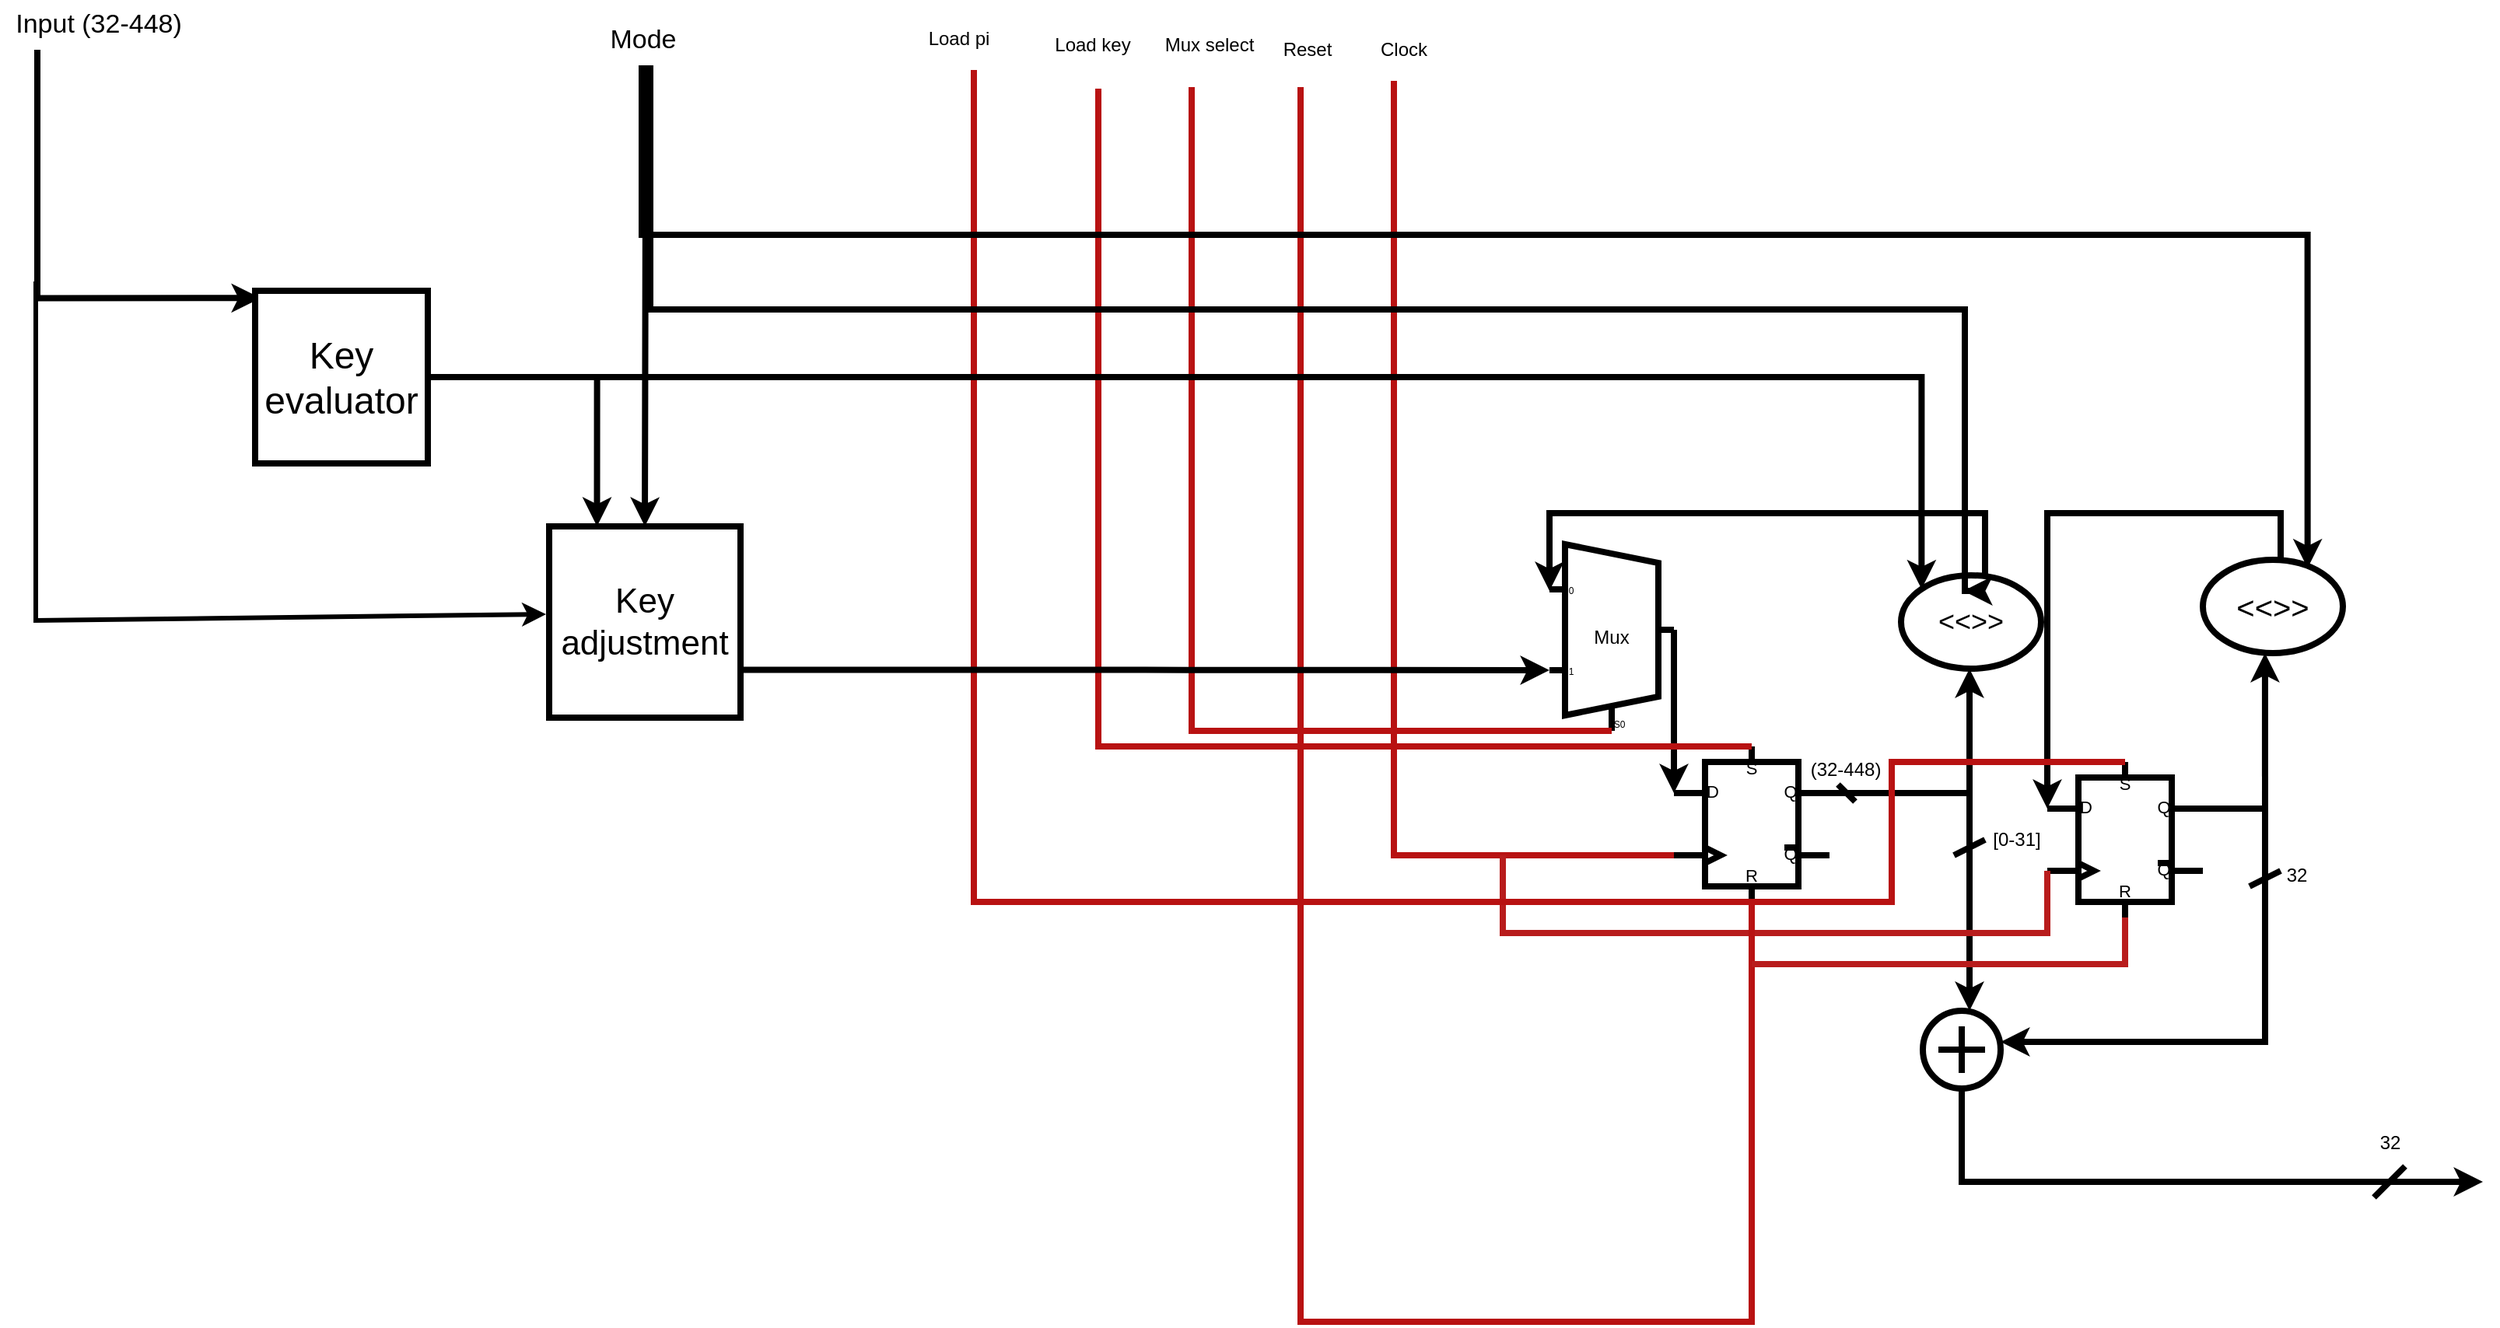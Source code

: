 <mxfile version="21.6.8" type="device">
  <diagram name="Page-1" id="WRriyqhT1n6u-8s6MjRx">
    <mxGraphModel dx="3260" dy="2040" grid="0" gridSize="10" guides="1" tooltips="1" connect="1" arrows="1" fold="1" page="1" pageScale="1" pageWidth="850" pageHeight="1100" math="0" shadow="0">
      <root>
        <mxCell id="0" />
        <mxCell id="1" parent="0" />
        <mxCell id="KVi1A-0pBlL_18ghfJJr-3" value="" style="verticalLabelPosition=bottom;shadow=0;dashed=0;align=center;html=1;verticalAlign=top;shape=mxgraph.electrical.logic_gates.d_type_rs_flip-flop;strokeWidth=4;" parent="1" vertex="1">
          <mxGeometry x="180" y="210" width="100" height="100" as="geometry" />
        </mxCell>
        <mxCell id="KVi1A-0pBlL_18ghfJJr-4" value="" style="verticalLabelPosition=bottom;shadow=0;dashed=0;align=center;html=1;verticalAlign=top;shape=mxgraph.electrical.logic_gates.d_type_rs_flip-flop;strokeWidth=4;" parent="1" vertex="1">
          <mxGeometry x="420" y="220" width="100" height="100" as="geometry" />
        </mxCell>
        <mxCell id="KVi1A-0pBlL_18ghfJJr-5" value="Mux" style="shadow=0;dashed=0;align=center;html=1;strokeWidth=4;shape=mxgraph.electrical.abstract.mux2;whiteSpace=wrap;" parent="1" vertex="1">
          <mxGeometry x="100" y="80" width="80" height="120" as="geometry" />
        </mxCell>
        <mxCell id="KVi1A-0pBlL_18ghfJJr-7" value="&amp;lt;&amp;lt;&amp;gt;&amp;gt;" style="ellipse;whiteSpace=wrap;html=1;strokeWidth=4;fontSize=18;" parent="1" vertex="1">
          <mxGeometry x="326" y="100" width="90" height="60" as="geometry" />
        </mxCell>
        <mxCell id="KVi1A-0pBlL_18ghfJJr-8" value="&lt;span style=&quot;font-size: 20px;&quot;&gt;&amp;lt;&amp;lt;&amp;gt;&amp;gt;&lt;/span&gt;" style="ellipse;whiteSpace=wrap;html=1;strokeWidth=4;fontSize=20;" parent="1" vertex="1">
          <mxGeometry x="520" y="90" width="90" height="60" as="geometry" />
        </mxCell>
        <mxCell id="KVi1A-0pBlL_18ghfJJr-9" value="" style="verticalLabelPosition=bottom;shadow=0;dashed=0;align=center;html=1;verticalAlign=top;shape=mxgraph.electrical.abstract.summation_point;strokeWidth=4;" parent="1" vertex="1">
          <mxGeometry x="340" y="380" width="50" height="50" as="geometry" />
        </mxCell>
        <mxCell id="KVi1A-0pBlL_18ghfJJr-10" value="" style="endArrow=classic;html=1;rounded=0;entryX=0.6;entryY=0;entryDx=0;entryDy=0;entryPerimeter=0;startArrow=dash;startFill=0;strokeWidth=4;" parent="1" target="KVi1A-0pBlL_18ghfJJr-9" edge="1">
          <mxGeometry width="50" height="50" relative="1" as="geometry">
            <mxPoint x="280" y="240" as="sourcePoint" />
            <mxPoint x="350" y="370" as="targetPoint" />
            <Array as="points">
              <mxPoint x="370" y="240" />
            </Array>
          </mxGeometry>
        </mxCell>
        <mxCell id="KVi1A-0pBlL_18ghfJJr-11" value="" style="endArrow=classic;html=1;rounded=0;entryX=1;entryY=0.4;entryDx=0;entryDy=0;entryPerimeter=0;strokeWidth=4;" parent="1" target="KVi1A-0pBlL_18ghfJJr-9" edge="1">
          <mxGeometry width="50" height="50" relative="1" as="geometry">
            <mxPoint x="520" y="250" as="sourcePoint" />
            <mxPoint x="570" y="200" as="targetPoint" />
            <Array as="points">
              <mxPoint x="560" y="250" />
              <mxPoint x="560" y="400" />
            </Array>
          </mxGeometry>
        </mxCell>
        <mxCell id="KVi1A-0pBlL_18ghfJJr-13" value="" style="endArrow=classic;html=1;rounded=0;strokeWidth=4;" parent="1" edge="1">
          <mxGeometry width="50" height="50" relative="1" as="geometry">
            <mxPoint x="370" y="240" as="sourcePoint" />
            <mxPoint x="370" y="160" as="targetPoint" />
          </mxGeometry>
        </mxCell>
        <mxCell id="KVi1A-0pBlL_18ghfJJr-14" value="" style="endArrow=classic;html=1;rounded=0;entryX=0.444;entryY=1;entryDx=0;entryDy=0;entryPerimeter=0;strokeWidth=4;" parent="1" target="KVi1A-0pBlL_18ghfJJr-8" edge="1">
          <mxGeometry width="50" height="50" relative="1" as="geometry">
            <mxPoint x="560" y="250" as="sourcePoint" />
            <mxPoint x="610" y="200" as="targetPoint" />
          </mxGeometry>
        </mxCell>
        <mxCell id="KVi1A-0pBlL_18ghfJJr-15" value="" style="endArrow=classic;html=1;rounded=0;entryX=0;entryY=0.25;entryDx=0;entryDy=0;entryPerimeter=0;strokeWidth=4;" parent="1" target="KVi1A-0pBlL_18ghfJJr-5" edge="1">
          <mxGeometry width="50" height="50" relative="1" as="geometry">
            <mxPoint x="380" y="100" as="sourcePoint" />
            <mxPoint x="430" y="50" as="targetPoint" />
            <Array as="points">
              <mxPoint x="380" y="60" />
              <mxPoint x="100" y="60" />
            </Array>
          </mxGeometry>
        </mxCell>
        <mxCell id="KVi1A-0pBlL_18ghfJJr-18" value="" style="endArrow=classic;html=1;rounded=0;entryX=0;entryY=0.3;entryDx=0;entryDy=0;entryPerimeter=0;strokeWidth=4;" parent="1" target="KVi1A-0pBlL_18ghfJJr-4" edge="1">
          <mxGeometry width="50" height="50" relative="1" as="geometry">
            <mxPoint x="570" y="90" as="sourcePoint" />
            <mxPoint x="620" y="40" as="targetPoint" />
            <Array as="points">
              <mxPoint x="570" y="60" />
              <mxPoint x="420" y="60" />
            </Array>
          </mxGeometry>
        </mxCell>
        <mxCell id="KVi1A-0pBlL_18ghfJJr-19" value="" style="endArrow=none;html=1;rounded=0;fillColor=#f8cecc;strokeColor=#B81212;strokeWidth=4;" parent="1" edge="1">
          <mxGeometry width="50" height="50" relative="1" as="geometry">
            <mxPoint y="-218" as="sourcePoint" />
            <mxPoint x="180" y="280" as="targetPoint" />
            <Array as="points">
              <mxPoint y="280" />
            </Array>
          </mxGeometry>
        </mxCell>
        <mxCell id="KVi1A-0pBlL_18ghfJJr-20" value="" style="endArrow=none;html=1;rounded=0;fillColor=#f8cecc;strokeColor=#B81C1C;strokeWidth=4;" parent="1" edge="1">
          <mxGeometry width="50" height="50" relative="1" as="geometry">
            <mxPoint x="70" y="280" as="sourcePoint" />
            <mxPoint x="420" y="290" as="targetPoint" />
            <Array as="points">
              <mxPoint x="70" y="330" />
              <mxPoint x="420" y="330" />
            </Array>
          </mxGeometry>
        </mxCell>
        <mxCell id="KVi1A-0pBlL_18ghfJJr-24" value="" style="endArrow=classic;html=1;rounded=0;strokeWidth=4;" parent="1" edge="1">
          <mxGeometry width="50" height="50" relative="1" as="geometry">
            <mxPoint x="180" y="135" as="sourcePoint" />
            <mxPoint x="180" y="240" as="targetPoint" />
          </mxGeometry>
        </mxCell>
        <mxCell id="KVi1A-0pBlL_18ghfJJr-25" value="" style="endArrow=none;html=1;rounded=0;fillColor=#f8cecc;strokeColor=#B81212;strokeWidth=4;" parent="1" edge="1">
          <mxGeometry width="50" height="50" relative="1" as="geometry">
            <mxPoint x="-60" y="-214" as="sourcePoint" />
            <mxPoint x="230" y="310" as="targetPoint" />
            <Array as="points">
              <mxPoint x="-60" y="580" />
              <mxPoint x="230" y="580" />
            </Array>
          </mxGeometry>
        </mxCell>
        <mxCell id="KVi1A-0pBlL_18ghfJJr-26" value="" style="endArrow=none;html=1;rounded=0;fillColor=#f8cecc;strokeColor=#B81C1C;strokeWidth=4;" parent="1" edge="1">
          <mxGeometry width="50" height="50" relative="1" as="geometry">
            <mxPoint x="230" y="350" as="sourcePoint" />
            <mxPoint x="470" y="320" as="targetPoint" />
            <Array as="points">
              <mxPoint x="470" y="350" />
            </Array>
          </mxGeometry>
        </mxCell>
        <mxCell id="KVi1A-0pBlL_18ghfJJr-28" value="" style="endArrow=none;html=1;rounded=0;fillColor=#f8cecc;strokeColor=#B81212;strokeWidth=4;" parent="1" edge="1">
          <mxGeometry width="50" height="50" relative="1" as="geometry">
            <mxPoint x="-190" y="-213" as="sourcePoint" />
            <mxPoint x="230" y="210" as="targetPoint" />
            <Array as="points">
              <mxPoint x="-190" y="210" />
            </Array>
          </mxGeometry>
        </mxCell>
        <mxCell id="KVi1A-0pBlL_18ghfJJr-30" value="" style="endArrow=none;html=1;rounded=0;fillColor=#f8cecc;strokeColor=#B81212;strokeWidth=4;" parent="1" edge="1">
          <mxGeometry width="50" height="50" relative="1" as="geometry">
            <mxPoint x="-130" y="-214" as="sourcePoint" />
            <mxPoint x="140" y="200" as="targetPoint" />
            <Array as="points">
              <mxPoint x="-130" y="200" />
            </Array>
          </mxGeometry>
        </mxCell>
        <mxCell id="KVi1A-0pBlL_18ghfJJr-29" value="" style="endArrow=none;html=1;rounded=0;fillColor=#f8cecc;strokeColor=#B81212;strokeWidth=4;" parent="1" edge="1">
          <mxGeometry width="50" height="50" relative="1" as="geometry">
            <mxPoint x="-270" y="-225" as="sourcePoint" />
            <mxPoint x="470" y="220" as="targetPoint" />
            <Array as="points">
              <mxPoint x="-270" y="310" />
              <mxPoint x="320" y="310" />
              <mxPoint x="320" y="220" />
            </Array>
          </mxGeometry>
        </mxCell>
        <mxCell id="KVi1A-0pBlL_18ghfJJr-33" value="" style="endArrow=classic;html=1;rounded=0;strokeWidth=4;exitX=0.5;exitY=1;exitDx=0;exitDy=0;exitPerimeter=0;" parent="1" source="KVi1A-0pBlL_18ghfJJr-9" edge="1">
          <mxGeometry width="50" height="50" relative="1" as="geometry">
            <mxPoint x="362" y="486" as="sourcePoint" />
            <mxPoint x="700" y="490" as="targetPoint" />
            <Array as="points">
              <mxPoint x="365" y="490" />
            </Array>
          </mxGeometry>
        </mxCell>
        <mxCell id="e2eUD3h6xjfJgidZUHqm-15" style="edgeStyle=orthogonalEdgeStyle;rounded=0;orthogonalLoop=1;jettySize=auto;html=1;strokeWidth=4;" edge="1" parent="1" source="KVi1A-0pBlL_18ghfJJr-35">
          <mxGeometry relative="1" as="geometry">
            <mxPoint x="-728.5" y="-78.333" as="targetPoint" />
            <mxPoint x="-872" y="-233" as="sourcePoint" />
            <Array as="points">
              <mxPoint x="-872" y="-78" />
            </Array>
          </mxGeometry>
        </mxCell>
        <mxCell id="KVi1A-0pBlL_18ghfJJr-35" value="Input (32-448)" style="text;html=1;align=center;verticalAlign=middle;resizable=0;points=[];autosize=1;strokeColor=none;fillColor=none;strokeWidth=4;fontSize=17;" parent="1" vertex="1">
          <mxGeometry x="-896" y="-270" width="125" height="32" as="geometry" />
        </mxCell>
        <mxCell id="KVi1A-0pBlL_18ghfJJr-36" value="Mux select" style="text;html=1;align=center;verticalAlign=middle;resizable=0;points=[];autosize=1;strokeColor=none;fillColor=none;strokeWidth=4;" parent="1" vertex="1">
          <mxGeometry x="-159" y="-256" width="80" height="30" as="geometry" />
        </mxCell>
        <mxCell id="KVi1A-0pBlL_18ghfJJr-37" value="Reset" style="text;html=1;align=center;verticalAlign=middle;resizable=0;points=[];autosize=1;strokeColor=none;fillColor=none;strokeWidth=4;" parent="1" vertex="1">
          <mxGeometry x="-81" y="-253" width="50" height="30" as="geometry" />
        </mxCell>
        <mxCell id="KVi1A-0pBlL_18ghfJJr-38" value="Clock" style="text;html=1;align=center;verticalAlign=middle;resizable=0;points=[];autosize=1;strokeColor=none;fillColor=none;strokeWidth=4;" parent="1" vertex="1">
          <mxGeometry x="-19" y="-253" width="50" height="30" as="geometry" />
        </mxCell>
        <mxCell id="KVi1A-0pBlL_18ghfJJr-39" value="Load key" style="text;html=1;align=center;verticalAlign=middle;resizable=0;points=[];autosize=1;strokeColor=none;fillColor=none;strokeWidth=4;" parent="1" vertex="1">
          <mxGeometry x="-229" y="-256" width="70" height="30" as="geometry" />
        </mxCell>
        <mxCell id="KVi1A-0pBlL_18ghfJJr-40" value="Load pi" style="text;html=1;align=center;verticalAlign=middle;resizable=0;points=[];autosize=1;strokeColor=none;fillColor=none;strokeWidth=4;" parent="1" vertex="1">
          <mxGeometry x="-310" y="-260" width="60" height="30" as="geometry" />
        </mxCell>
        <mxCell id="KVi1A-0pBlL_18ghfJJr-43" value="" style="endArrow=none;html=1;rounded=0;strokeWidth=4;" parent="1" edge="1">
          <mxGeometry width="50" height="50" relative="1" as="geometry">
            <mxPoint x="360" y="280" as="sourcePoint" />
            <mxPoint x="380" y="270" as="targetPoint" />
          </mxGeometry>
        </mxCell>
        <mxCell id="KVi1A-0pBlL_18ghfJJr-44" value="" style="endArrow=none;html=1;rounded=0;strokeWidth=4;" parent="1" edge="1">
          <mxGeometry width="50" height="50" relative="1" as="geometry">
            <mxPoint x="550" y="300" as="sourcePoint" />
            <mxPoint x="570" y="290" as="targetPoint" />
          </mxGeometry>
        </mxCell>
        <mxCell id="KVi1A-0pBlL_18ghfJJr-45" value="(32-448)" style="text;html=1;align=center;verticalAlign=middle;resizable=0;points=[];autosize=1;strokeColor=none;fillColor=none;strokeWidth=4;" parent="1" vertex="1">
          <mxGeometry x="255" y="210" width="70" height="30" as="geometry" />
        </mxCell>
        <mxCell id="KVi1A-0pBlL_18ghfJJr-46" value="[0-31]" style="text;html=1;align=center;verticalAlign=middle;resizable=0;points=[];autosize=1;strokeColor=none;fillColor=none;strokeWidth=4;" parent="1" vertex="1">
          <mxGeometry x="375" y="255" width="50" height="30" as="geometry" />
        </mxCell>
        <mxCell id="KVi1A-0pBlL_18ghfJJr-47" value="32" style="text;html=1;align=center;verticalAlign=middle;resizable=0;points=[];autosize=1;strokeColor=none;fillColor=none;strokeWidth=4;" parent="1" vertex="1">
          <mxGeometry x="560" y="278" width="40" height="30" as="geometry" />
        </mxCell>
        <mxCell id="KVi1A-0pBlL_18ghfJJr-48" value="" style="endArrow=none;html=1;rounded=0;strokeWidth=4;" parent="1" edge="1">
          <mxGeometry width="50" height="50" relative="1" as="geometry">
            <mxPoint x="630" y="500" as="sourcePoint" />
            <mxPoint x="650" y="480" as="targetPoint" />
          </mxGeometry>
        </mxCell>
        <mxCell id="KVi1A-0pBlL_18ghfJJr-49" value="32" style="text;html=1;align=center;verticalAlign=middle;resizable=0;points=[];autosize=1;strokeColor=none;fillColor=none;strokeWidth=4;" parent="1" vertex="1">
          <mxGeometry x="620" y="450" width="40" height="30" as="geometry" />
        </mxCell>
        <mxCell id="e2eUD3h6xjfJgidZUHqm-8" style="edgeStyle=orthogonalEdgeStyle;rounded=0;orthogonalLoop=1;jettySize=auto;html=1;exitX=1;exitY=0.75;exitDx=0;exitDy=0;entryX=0;entryY=0.65;entryDx=0;entryDy=3;entryPerimeter=0;strokeWidth=4;" edge="1" parent="1" source="e2eUD3h6xjfJgidZUHqm-1" target="KVi1A-0pBlL_18ghfJJr-5">
          <mxGeometry relative="1" as="geometry" />
        </mxCell>
        <mxCell id="e2eUD3h6xjfJgidZUHqm-1" value="Key adjustment&lt;br style=&quot;font-size: 22px;&quot;&gt;" style="whiteSpace=wrap;html=1;aspect=fixed;fontSize=22;strokeWidth=4;" vertex="1" parent="1">
          <mxGeometry x="-543" y="68.5" width="123" height="123" as="geometry" />
        </mxCell>
        <mxCell id="e2eUD3h6xjfJgidZUHqm-13" style="edgeStyle=orthogonalEdgeStyle;rounded=0;orthogonalLoop=1;jettySize=auto;html=1;exitX=1;exitY=0.5;exitDx=0;exitDy=0;entryX=0.25;entryY=0;entryDx=0;entryDy=0;strokeWidth=4;" edge="1" parent="1" source="e2eUD3h6xjfJgidZUHqm-2" target="e2eUD3h6xjfJgidZUHqm-1">
          <mxGeometry relative="1" as="geometry">
            <Array as="points">
              <mxPoint x="-512" y="-27" />
            </Array>
          </mxGeometry>
        </mxCell>
        <mxCell id="e2eUD3h6xjfJgidZUHqm-14" style="edgeStyle=orthogonalEdgeStyle;rounded=0;orthogonalLoop=1;jettySize=auto;html=1;exitX=1;exitY=0.5;exitDx=0;exitDy=0;entryX=0;entryY=0;entryDx=0;entryDy=0;strokeWidth=4;" edge="1" parent="1" source="e2eUD3h6xjfJgidZUHqm-2" target="KVi1A-0pBlL_18ghfJJr-7">
          <mxGeometry relative="1" as="geometry" />
        </mxCell>
        <mxCell id="e2eUD3h6xjfJgidZUHqm-2" value="Key evaluator" style="whiteSpace=wrap;html=1;aspect=fixed;strokeWidth=4;fontSize=24;" vertex="1" parent="1">
          <mxGeometry x="-732" y="-83" width="111" height="111" as="geometry" />
        </mxCell>
        <mxCell id="e2eUD3h6xjfJgidZUHqm-6" style="edgeStyle=orthogonalEdgeStyle;rounded=0;orthogonalLoop=1;jettySize=auto;html=1;exitX=0.5;exitY=1;exitDx=0;exitDy=0;strokeWidth=4;" edge="1" parent="1">
          <mxGeometry relative="1" as="geometry">
            <mxPoint x="227" y="-171" as="sourcePoint" />
            <mxPoint x="227" y="-171" as="targetPoint" />
          </mxGeometry>
        </mxCell>
        <mxCell id="e2eUD3h6xjfJgidZUHqm-17" style="edgeStyle=orthogonalEdgeStyle;rounded=0;orthogonalLoop=1;jettySize=auto;html=1;entryX=0.5;entryY=0;entryDx=0;entryDy=0;strokeWidth=4;" edge="1" parent="1" source="e2eUD3h6xjfJgidZUHqm-16" target="e2eUD3h6xjfJgidZUHqm-1">
          <mxGeometry relative="1" as="geometry">
            <Array as="points">
              <mxPoint x="-481" y="-151" />
              <mxPoint x="-481" y="-151" />
            </Array>
          </mxGeometry>
        </mxCell>
        <mxCell id="e2eUD3h6xjfJgidZUHqm-18" style="edgeStyle=orthogonalEdgeStyle;rounded=0;orthogonalLoop=1;jettySize=auto;html=1;strokeWidth=4;" edge="1" parent="1" source="e2eUD3h6xjfJgidZUHqm-16">
          <mxGeometry relative="1" as="geometry">
            <mxPoint x="366" y="110.0" as="targetPoint" />
            <Array as="points">
              <mxPoint x="-478" y="-71" />
              <mxPoint x="367" y="-71" />
              <mxPoint x="367" y="110" />
            </Array>
          </mxGeometry>
        </mxCell>
        <mxCell id="e2eUD3h6xjfJgidZUHqm-19" style="edgeStyle=orthogonalEdgeStyle;rounded=0;orthogonalLoop=1;jettySize=auto;html=1;strokeWidth=4;" edge="1" parent="1" source="e2eUD3h6xjfJgidZUHqm-16">
          <mxGeometry relative="1" as="geometry">
            <mxPoint x="587.333" y="95.333" as="targetPoint" />
            <Array as="points">
              <mxPoint x="-483" y="-119" />
              <mxPoint x="587" y="-119" />
            </Array>
          </mxGeometry>
        </mxCell>
        <mxCell id="e2eUD3h6xjfJgidZUHqm-16" value="Mode" style="text;html=1;align=center;verticalAlign=middle;resizable=0;points=[];autosize=1;strokeColor=none;fillColor=none;strokeWidth=4;fontSize=17;" vertex="1" parent="1">
          <mxGeometry x="-514" y="-260" width="61" height="32" as="geometry" />
        </mxCell>
        <mxCell id="e2eUD3h6xjfJgidZUHqm-20" value="" style="endArrow=classic;html=1;rounded=0;strokeWidth=3;" edge="1" parent="1">
          <mxGeometry width="50" height="50" relative="1" as="geometry">
            <mxPoint x="-873" y="-89" as="sourcePoint" />
            <mxPoint x="-545" y="125" as="targetPoint" />
            <Array as="points">
              <mxPoint x="-873" y="129" />
            </Array>
          </mxGeometry>
        </mxCell>
      </root>
    </mxGraphModel>
  </diagram>
</mxfile>

